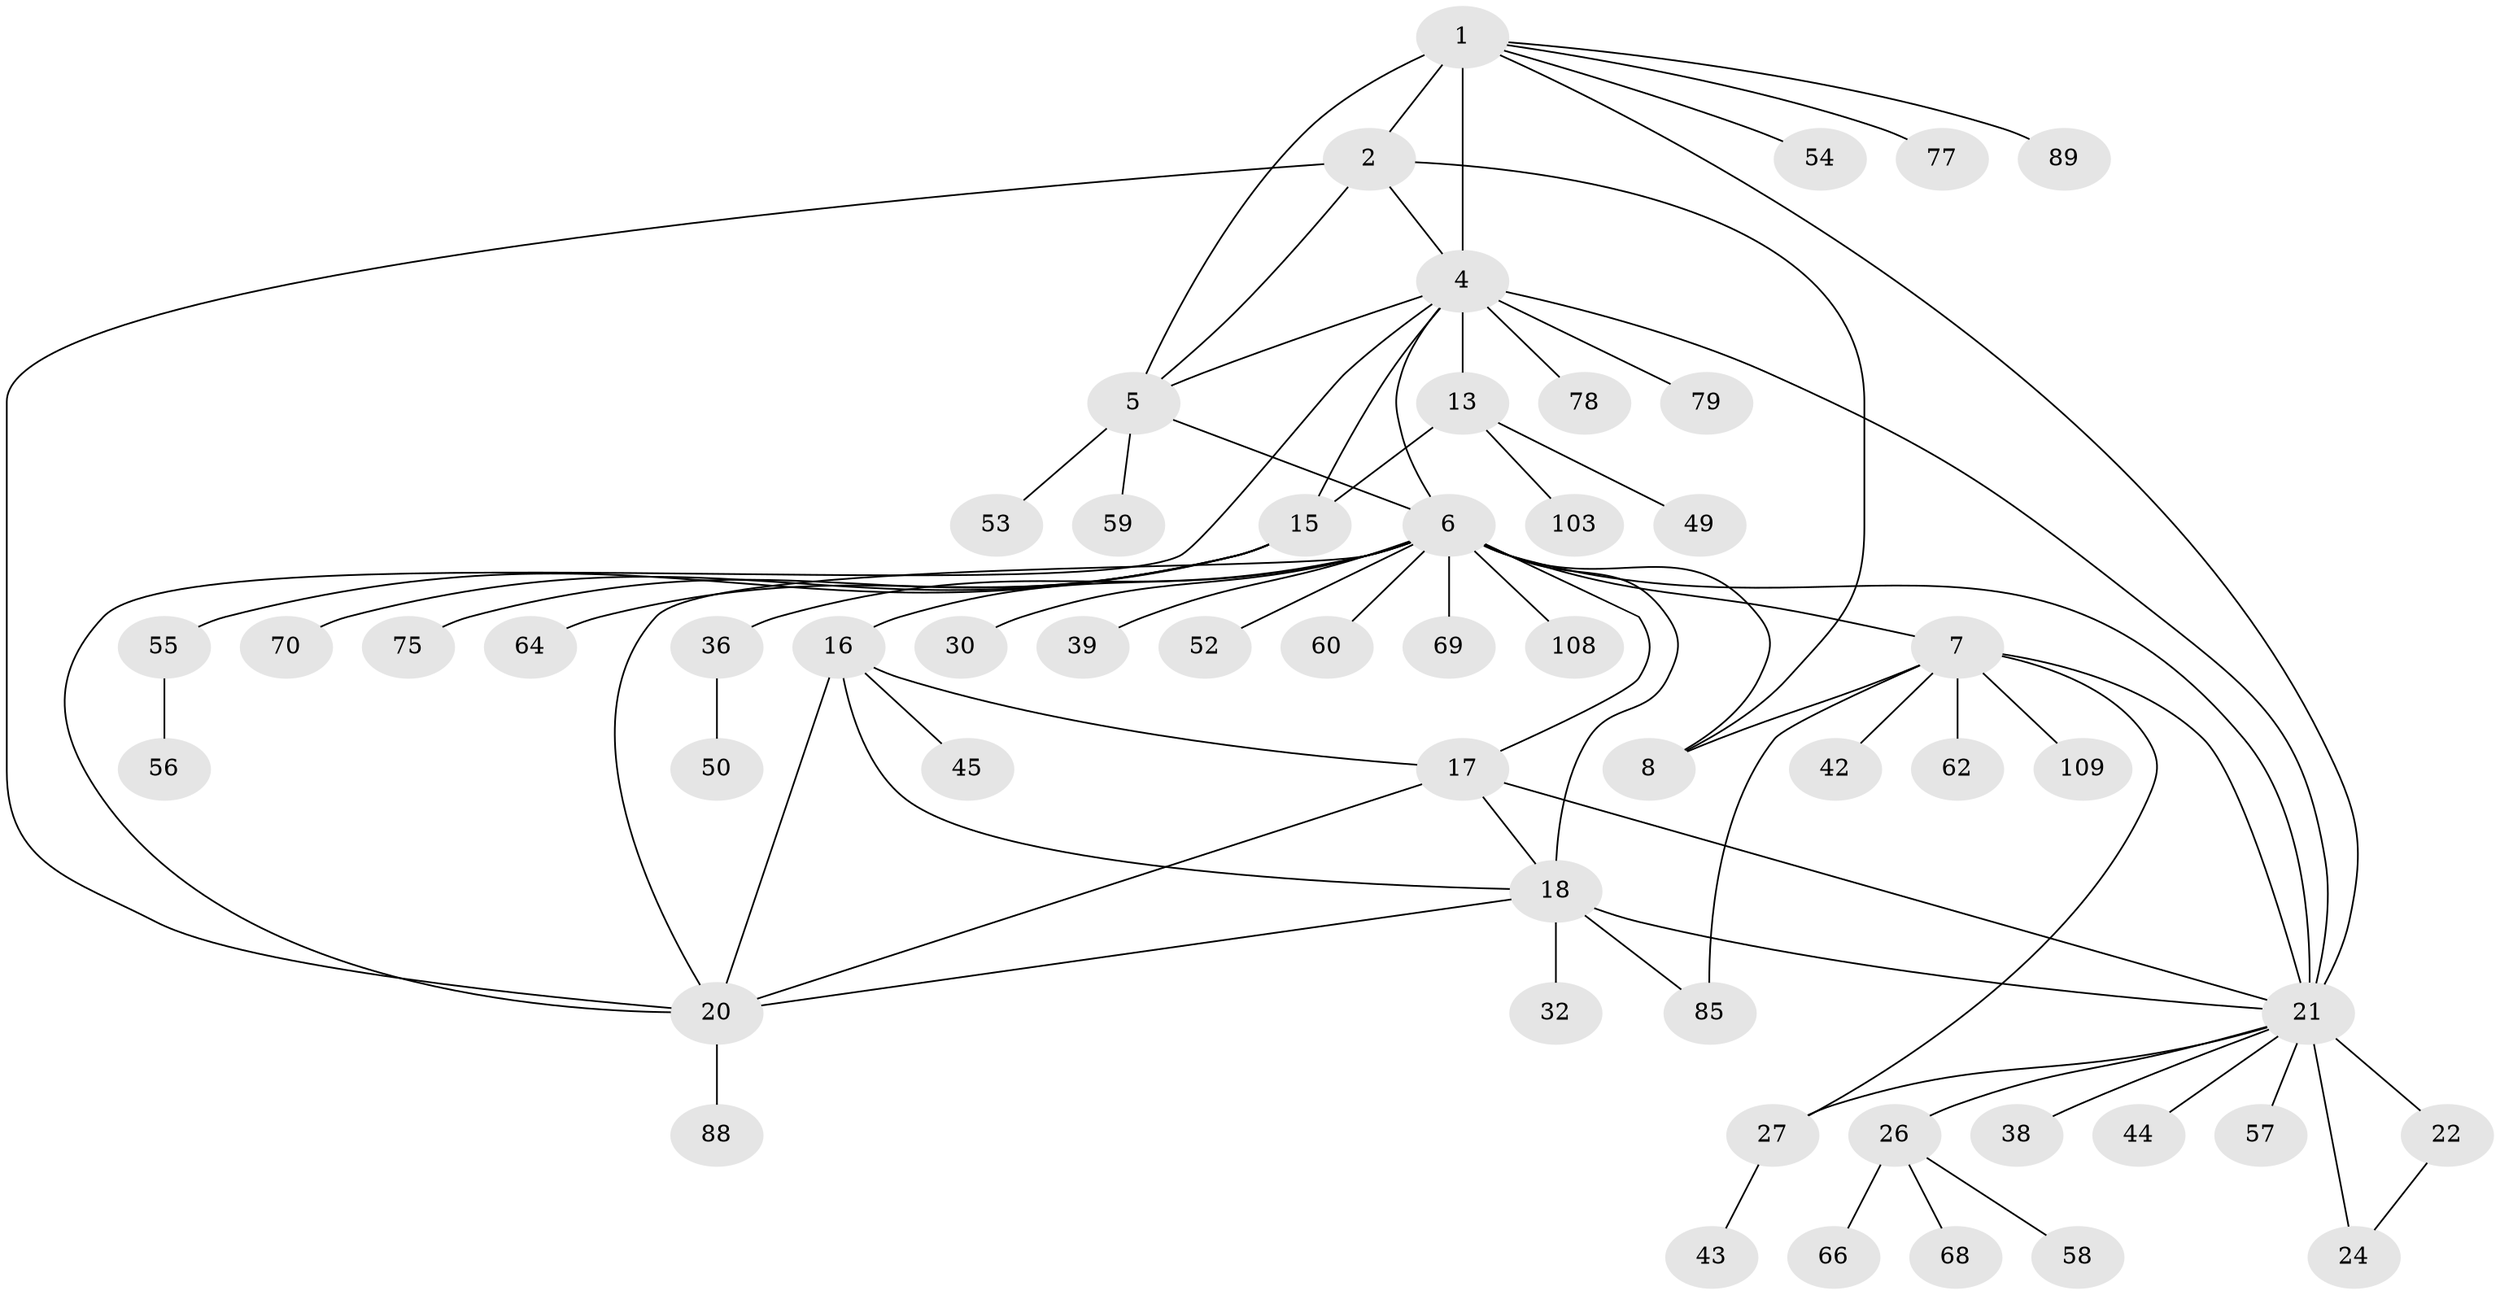 // original degree distribution, {9: 0.027522935779816515, 7: 0.009174311926605505, 4: 0.03669724770642202, 5: 0.045871559633027525, 11: 0.009174311926605505, 10: 0.03669724770642202, 12: 0.009174311926605505, 6: 0.03669724770642202, 8: 0.03669724770642202, 3: 0.03669724770642202, 2: 0.14678899082568808, 1: 0.5688073394495413}
// Generated by graph-tools (version 1.1) at 2025/15/03/09/25 04:15:54]
// undirected, 54 vertices, 76 edges
graph export_dot {
graph [start="1"]
  node [color=gray90,style=filled];
  1 [super="+3+47"];
  2 [super="+28"];
  4 [super="+11"];
  5 [super="+41+97+81+40"];
  6 [super="+9+33+19+86+96+72+63"];
  7;
  8;
  13;
  15;
  16 [super="+67+74+104+91"];
  17;
  18 [super="+51+95"];
  20 [super="+82"];
  21 [super="+76+25+23"];
  22 [super="+71"];
  24;
  26;
  27 [super="+80+101"];
  30 [super="+48"];
  32 [super="+90"];
  36 [super="+37"];
  38;
  39;
  42;
  43;
  44;
  45;
  49;
  50;
  52;
  53;
  54;
  55;
  56;
  57;
  58;
  59;
  60 [super="+102"];
  62;
  64;
  66;
  68;
  69;
  70 [super="+98"];
  75;
  77;
  78;
  79 [super="+99"];
  85;
  88;
  89;
  103;
  108;
  109;
  1 -- 2 [weight=2];
  1 -- 4 [weight=2];
  1 -- 5 [weight=2];
  1 -- 54;
  1 -- 77;
  1 -- 89;
  1 -- 21;
  2 -- 4;
  2 -- 5;
  2 -- 8;
  2 -- 20;
  4 -- 5;
  4 -- 6;
  4 -- 13 [weight=3];
  4 -- 78;
  4 -- 15 [weight=3];
  4 -- 79;
  4 -- 20;
  4 -- 21;
  5 -- 53;
  5 -- 59;
  5 -- 6;
  6 -- 7 [weight=3];
  6 -- 8 [weight=3];
  6 -- 36;
  6 -- 69;
  6 -- 39;
  6 -- 108;
  6 -- 52;
  6 -- 60;
  6 -- 30;
  6 -- 16;
  6 -- 17;
  6 -- 18 [weight=2];
  6 -- 20;
  6 -- 21;
  7 -- 8;
  7 -- 21;
  7 -- 27;
  7 -- 42;
  7 -- 62;
  7 -- 85;
  7 -- 109;
  13 -- 15;
  13 -- 49;
  13 -- 103;
  15 -- 55;
  15 -- 64;
  15 -- 70;
  15 -- 75;
  16 -- 17;
  16 -- 18;
  16 -- 20;
  16 -- 45;
  17 -- 18;
  17 -- 20;
  17 -- 21;
  18 -- 20;
  18 -- 32;
  18 -- 85;
  18 -- 21;
  20 -- 88;
  21 -- 22 [weight=3];
  21 -- 24 [weight=3];
  21 -- 26;
  21 -- 57;
  21 -- 38;
  21 -- 44;
  21 -- 27;
  22 -- 24;
  26 -- 58;
  26 -- 66;
  26 -- 68;
  27 -- 43;
  36 -- 50;
  55 -- 56;
}
